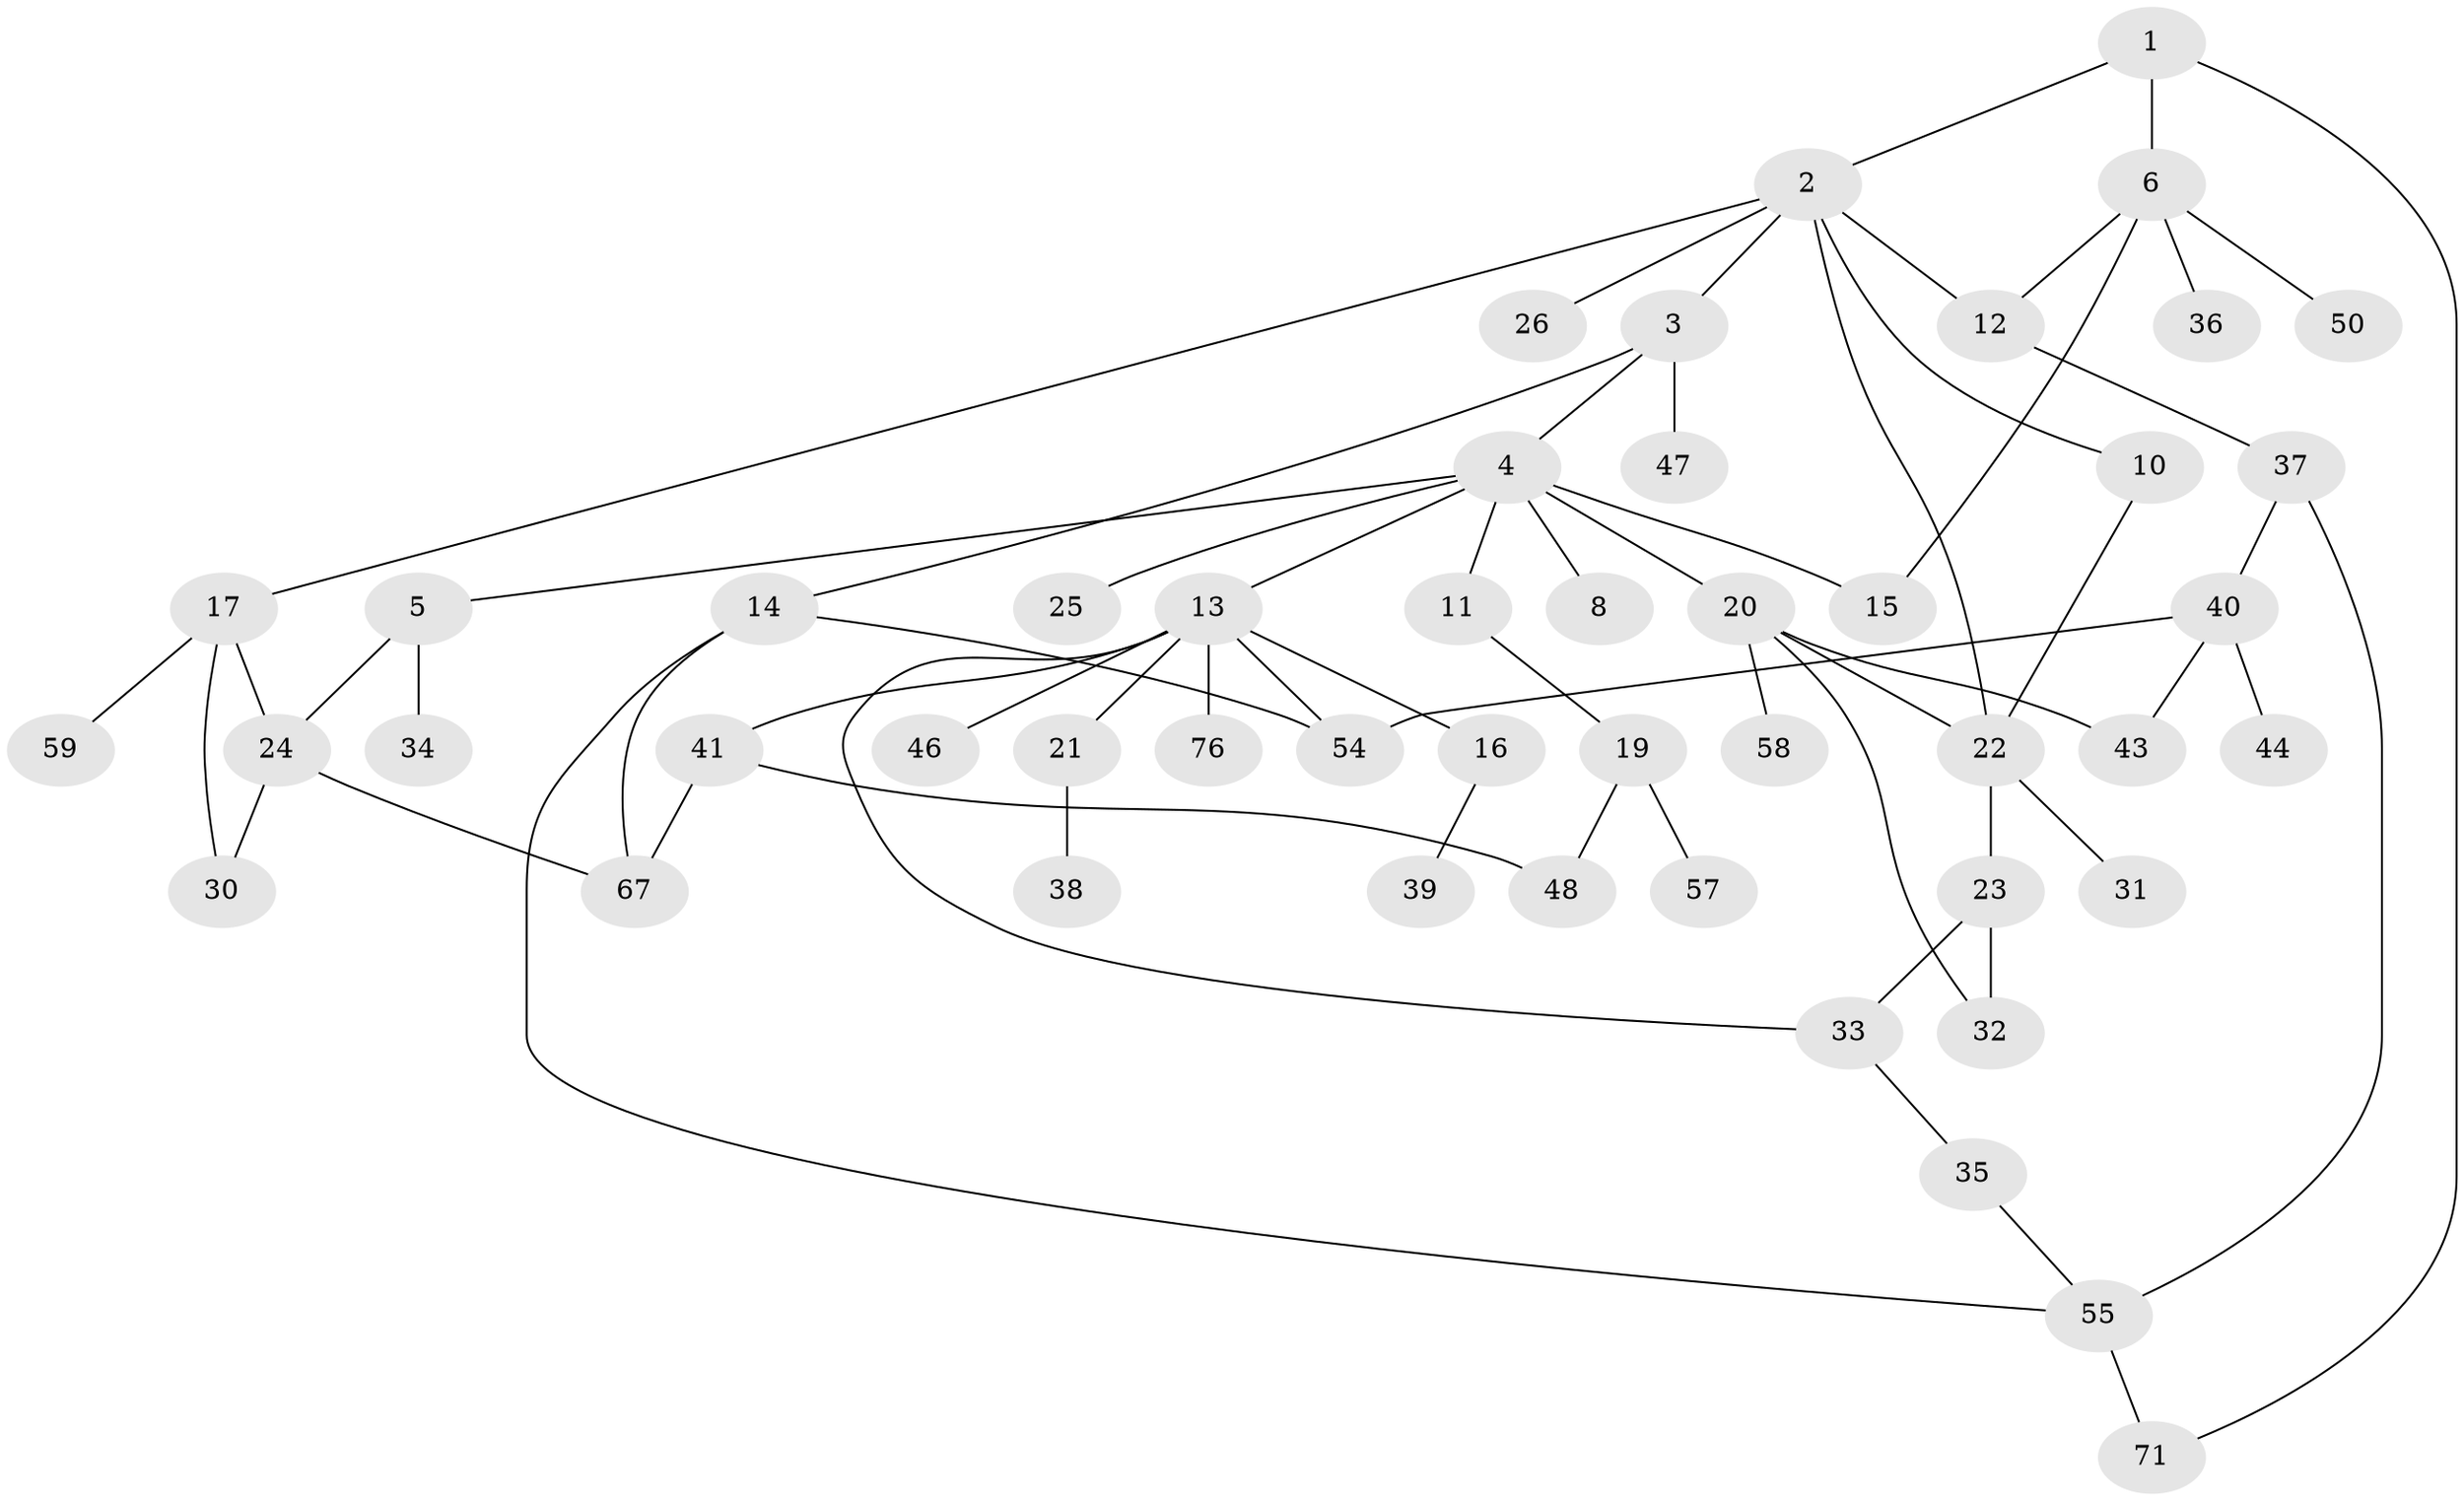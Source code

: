 // original degree distribution, {3: 0.2077922077922078, 6: 0.025974025974025976, 4: 0.05194805194805195, 5: 0.07792207792207792, 1: 0.2987012987012987, 2: 0.3246753246753247, 7: 0.012987012987012988}
// Generated by graph-tools (version 1.1) at 2025/41/03/06/25 10:41:27]
// undirected, 49 vertices, 65 edges
graph export_dot {
graph [start="1"]
  node [color=gray90,style=filled];
  1 [super="+62"];
  2 [super="+9"];
  3;
  4 [super="+7"];
  5 [super="+27"];
  6 [super="+56"];
  8;
  10 [super="+18"];
  11;
  12 [super="+72"];
  13 [super="+75"];
  14 [super="+60"];
  15;
  16 [super="+42"];
  17 [super="+29"];
  19 [super="+51"];
  20 [super="+52"];
  21 [super="+28"];
  22 [super="+49"];
  23 [super="+66"];
  24 [super="+74"];
  25;
  26 [super="+65"];
  30;
  31;
  32;
  33 [super="+64"];
  34;
  35 [super="+77"];
  36;
  37;
  38;
  39 [super="+63"];
  40 [super="+61"];
  41 [super="+45"];
  43 [super="+53"];
  44;
  46;
  47 [super="+68"];
  48 [super="+69"];
  50;
  54;
  55 [super="+73"];
  57;
  58;
  59;
  67 [super="+70"];
  71;
  76;
  1 -- 2;
  1 -- 6;
  1 -- 71;
  2 -- 3;
  2 -- 12;
  2 -- 17;
  2 -- 26;
  2 -- 10;
  2 -- 22;
  3 -- 4;
  3 -- 14;
  3 -- 47;
  4 -- 5;
  4 -- 11;
  4 -- 13;
  4 -- 20;
  4 -- 8;
  4 -- 25;
  4 -- 15;
  5 -- 24;
  5 -- 34;
  6 -- 36;
  6 -- 50;
  6 -- 15;
  6 -- 12;
  10 -- 22;
  11 -- 19;
  12 -- 37;
  13 -- 16;
  13 -- 21;
  13 -- 41;
  13 -- 46;
  13 -- 76;
  13 -- 54;
  13 -- 33;
  14 -- 54;
  14 -- 67;
  14 -- 55;
  16 -- 39;
  17 -- 24;
  17 -- 59;
  17 -- 30;
  19 -- 48;
  19 -- 57;
  20 -- 22;
  20 -- 32;
  20 -- 58;
  20 -- 43;
  21 -- 38;
  22 -- 23;
  22 -- 31;
  23 -- 32;
  23 -- 33;
  24 -- 30;
  24 -- 67;
  33 -- 35;
  35 -- 55;
  37 -- 40;
  37 -- 55;
  40 -- 43;
  40 -- 44;
  40 -- 54;
  41 -- 48;
  41 -- 67;
  55 -- 71;
}

